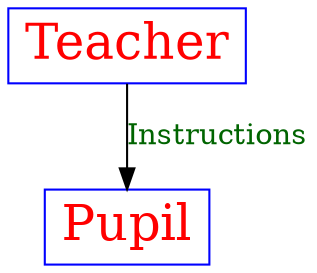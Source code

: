 digraph graphname {
    T [label="Teacher" color=Blue, fontcolor=Red, fontsize=24, shape=box]      // node T
    P [label="Pupil" color=Blue, fontcolor=Red, fontsize=24, shape=box]  // node P

    T->P [label="Instructions", fontcolor=darkgreen] // edge T->P
}